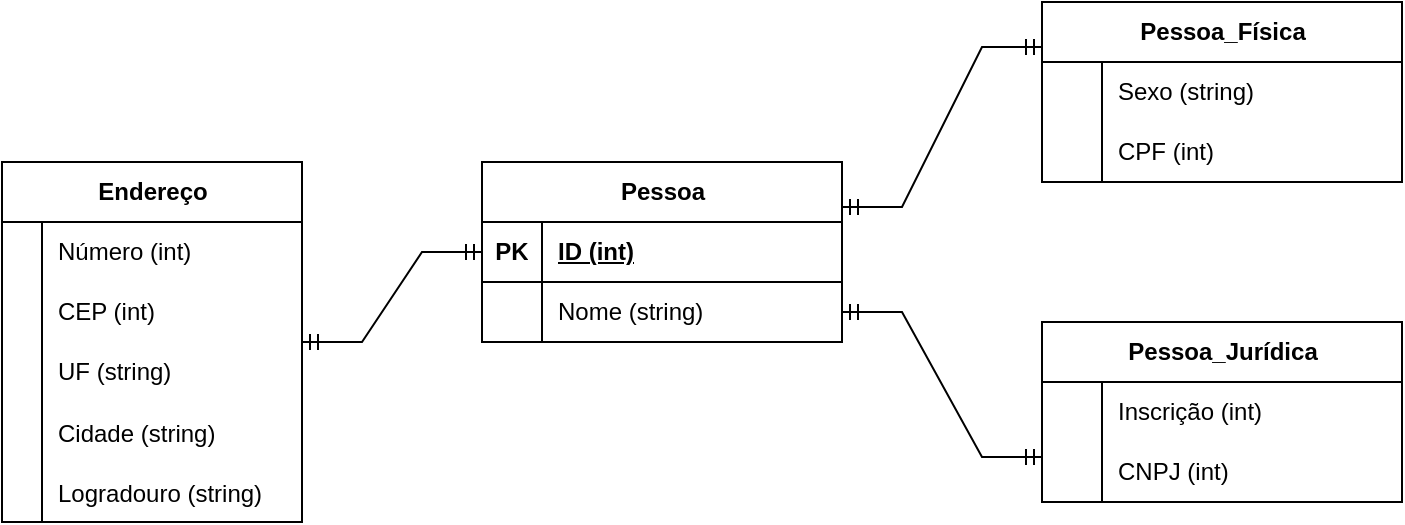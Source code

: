 <mxfile version="21.7.2" type="github">
  <diagram name="Página-1" id="6cImOYo7fVF2NgLIT1CQ">
    <mxGraphModel dx="870" dy="425" grid="1" gridSize="10" guides="1" tooltips="1" connect="1" arrows="1" fold="1" page="1" pageScale="1" pageWidth="827" pageHeight="1169" math="0" shadow="0">
      <root>
        <mxCell id="0" />
        <mxCell id="1" parent="0" />
        <mxCell id="A6xJhUAZnEzUKwPFaozG-44" value="Pessoa" style="shape=table;startSize=30;container=1;collapsible=1;childLayout=tableLayout;fixedRows=1;rowLines=0;fontStyle=1;align=center;resizeLast=1;html=1;" vertex="1" parent="1">
          <mxGeometry x="320" y="120" width="180" height="90" as="geometry" />
        </mxCell>
        <mxCell id="A6xJhUAZnEzUKwPFaozG-45" value="" style="shape=tableRow;horizontal=0;startSize=0;swimlaneHead=0;swimlaneBody=0;fillColor=none;collapsible=0;dropTarget=0;points=[[0,0.5],[1,0.5]];portConstraint=eastwest;top=0;left=0;right=0;bottom=1;" vertex="1" parent="A6xJhUAZnEzUKwPFaozG-44">
          <mxGeometry y="30" width="180" height="30" as="geometry" />
        </mxCell>
        <mxCell id="A6xJhUAZnEzUKwPFaozG-46" value="PK" style="shape=partialRectangle;connectable=0;fillColor=none;top=0;left=0;bottom=0;right=0;fontStyle=1;overflow=hidden;whiteSpace=wrap;html=1;" vertex="1" parent="A6xJhUAZnEzUKwPFaozG-45">
          <mxGeometry width="30" height="30" as="geometry">
            <mxRectangle width="30" height="30" as="alternateBounds" />
          </mxGeometry>
        </mxCell>
        <mxCell id="A6xJhUAZnEzUKwPFaozG-47" value="ID (int)" style="shape=partialRectangle;connectable=0;fillColor=none;top=0;left=0;bottom=0;right=0;align=left;spacingLeft=6;fontStyle=5;overflow=hidden;whiteSpace=wrap;html=1;" vertex="1" parent="A6xJhUAZnEzUKwPFaozG-45">
          <mxGeometry x="30" width="150" height="30" as="geometry">
            <mxRectangle width="150" height="30" as="alternateBounds" />
          </mxGeometry>
        </mxCell>
        <mxCell id="A6xJhUAZnEzUKwPFaozG-48" value="" style="shape=tableRow;horizontal=0;startSize=0;swimlaneHead=0;swimlaneBody=0;fillColor=none;collapsible=0;dropTarget=0;points=[[0,0.5],[1,0.5]];portConstraint=eastwest;top=0;left=0;right=0;bottom=0;" vertex="1" parent="A6xJhUAZnEzUKwPFaozG-44">
          <mxGeometry y="60" width="180" height="30" as="geometry" />
        </mxCell>
        <mxCell id="A6xJhUAZnEzUKwPFaozG-49" value="" style="shape=partialRectangle;connectable=0;fillColor=none;top=0;left=0;bottom=0;right=0;editable=1;overflow=hidden;whiteSpace=wrap;html=1;" vertex="1" parent="A6xJhUAZnEzUKwPFaozG-48">
          <mxGeometry width="30" height="30" as="geometry">
            <mxRectangle width="30" height="30" as="alternateBounds" />
          </mxGeometry>
        </mxCell>
        <mxCell id="A6xJhUAZnEzUKwPFaozG-50" value="Nome (string)" style="shape=partialRectangle;connectable=0;fillColor=none;top=0;left=0;bottom=0;right=0;align=left;spacingLeft=6;overflow=hidden;whiteSpace=wrap;html=1;" vertex="1" parent="A6xJhUAZnEzUKwPFaozG-48">
          <mxGeometry x="30" width="150" height="30" as="geometry">
            <mxRectangle width="150" height="30" as="alternateBounds" />
          </mxGeometry>
        </mxCell>
        <mxCell id="A6xJhUAZnEzUKwPFaozG-59" value="Endereço" style="shape=table;startSize=30;container=1;collapsible=1;childLayout=tableLayout;fixedRows=1;rowLines=0;fontStyle=1;align=center;resizeLast=1;html=1;" vertex="1" parent="1">
          <mxGeometry x="80" y="120" width="150" height="180" as="geometry" />
        </mxCell>
        <mxCell id="A6xJhUAZnEzUKwPFaozG-63" value="" style="shape=tableRow;horizontal=0;startSize=0;swimlaneHead=0;swimlaneBody=0;fillColor=none;collapsible=0;dropTarget=0;points=[[0,0.5],[1,0.5]];portConstraint=eastwest;top=0;left=0;right=0;bottom=0;" vertex="1" parent="A6xJhUAZnEzUKwPFaozG-59">
          <mxGeometry y="30" width="150" height="30" as="geometry" />
        </mxCell>
        <mxCell id="A6xJhUAZnEzUKwPFaozG-64" value="" style="shape=partialRectangle;connectable=0;fillColor=none;top=0;left=0;bottom=0;right=0;editable=1;overflow=hidden;whiteSpace=wrap;html=1;" vertex="1" parent="A6xJhUAZnEzUKwPFaozG-63">
          <mxGeometry width="20" height="30" as="geometry">
            <mxRectangle width="20" height="30" as="alternateBounds" />
          </mxGeometry>
        </mxCell>
        <mxCell id="A6xJhUAZnEzUKwPFaozG-65" value="Número (int)" style="shape=partialRectangle;connectable=0;fillColor=none;top=0;left=0;bottom=0;right=0;align=left;spacingLeft=6;overflow=hidden;whiteSpace=wrap;html=1;" vertex="1" parent="A6xJhUAZnEzUKwPFaozG-63">
          <mxGeometry x="20" width="130" height="30" as="geometry">
            <mxRectangle width="130" height="30" as="alternateBounds" />
          </mxGeometry>
        </mxCell>
        <mxCell id="A6xJhUAZnEzUKwPFaozG-66" value="" style="shape=tableRow;horizontal=0;startSize=0;swimlaneHead=0;swimlaneBody=0;fillColor=none;collapsible=0;dropTarget=0;points=[[0,0.5],[1,0.5]];portConstraint=eastwest;top=0;left=0;right=0;bottom=0;" vertex="1" parent="A6xJhUAZnEzUKwPFaozG-59">
          <mxGeometry y="60" width="150" height="30" as="geometry" />
        </mxCell>
        <mxCell id="A6xJhUAZnEzUKwPFaozG-67" value="" style="shape=partialRectangle;connectable=0;fillColor=none;top=0;left=0;bottom=0;right=0;editable=1;overflow=hidden;whiteSpace=wrap;html=1;" vertex="1" parent="A6xJhUAZnEzUKwPFaozG-66">
          <mxGeometry width="20" height="30" as="geometry">
            <mxRectangle width="20" height="30" as="alternateBounds" />
          </mxGeometry>
        </mxCell>
        <mxCell id="A6xJhUAZnEzUKwPFaozG-68" value="CEP (int)" style="shape=partialRectangle;connectable=0;fillColor=none;top=0;left=0;bottom=0;right=0;align=left;spacingLeft=6;overflow=hidden;whiteSpace=wrap;html=1;" vertex="1" parent="A6xJhUAZnEzUKwPFaozG-66">
          <mxGeometry x="20" width="130" height="30" as="geometry">
            <mxRectangle width="130" height="30" as="alternateBounds" />
          </mxGeometry>
        </mxCell>
        <mxCell id="A6xJhUAZnEzUKwPFaozG-69" value="" style="shape=tableRow;horizontal=0;startSize=0;swimlaneHead=0;swimlaneBody=0;fillColor=none;collapsible=0;dropTarget=0;points=[[0,0.5],[1,0.5]];portConstraint=eastwest;top=0;left=0;right=0;bottom=0;" vertex="1" parent="A6xJhUAZnEzUKwPFaozG-59">
          <mxGeometry y="90" width="150" height="30" as="geometry" />
        </mxCell>
        <mxCell id="A6xJhUAZnEzUKwPFaozG-70" value="" style="shape=partialRectangle;connectable=0;fillColor=none;top=0;left=0;bottom=0;right=0;editable=1;overflow=hidden;whiteSpace=wrap;html=1;" vertex="1" parent="A6xJhUAZnEzUKwPFaozG-69">
          <mxGeometry width="20" height="30" as="geometry">
            <mxRectangle width="20" height="30" as="alternateBounds" />
          </mxGeometry>
        </mxCell>
        <mxCell id="A6xJhUAZnEzUKwPFaozG-71" value="UF (string)" style="shape=partialRectangle;connectable=0;fillColor=none;top=0;left=0;bottom=0;right=0;align=left;spacingLeft=6;overflow=hidden;whiteSpace=wrap;html=1;" vertex="1" parent="A6xJhUAZnEzUKwPFaozG-69">
          <mxGeometry x="20" width="130" height="30" as="geometry">
            <mxRectangle width="130" height="30" as="alternateBounds" />
          </mxGeometry>
        </mxCell>
        <mxCell id="A6xJhUAZnEzUKwPFaozG-72" value="" style="shape=tableRow;horizontal=0;startSize=0;swimlaneHead=0;swimlaneBody=0;fillColor=none;collapsible=0;dropTarget=0;points=[[0,0.5],[1,0.5]];portConstraint=eastwest;top=0;left=0;right=0;bottom=0;" vertex="1" parent="A6xJhUAZnEzUKwPFaozG-59">
          <mxGeometry y="120" width="150" height="30" as="geometry" />
        </mxCell>
        <mxCell id="A6xJhUAZnEzUKwPFaozG-73" value="" style="shape=partialRectangle;connectable=0;fillColor=none;top=0;left=0;bottom=0;right=0;editable=1;overflow=hidden;" vertex="1" parent="A6xJhUAZnEzUKwPFaozG-72">
          <mxGeometry width="20" height="30" as="geometry">
            <mxRectangle width="20" height="30" as="alternateBounds" />
          </mxGeometry>
        </mxCell>
        <mxCell id="A6xJhUAZnEzUKwPFaozG-74" value="Cidade (string)" style="shape=partialRectangle;connectable=0;fillColor=none;top=0;left=0;bottom=0;right=0;align=left;spacingLeft=6;overflow=hidden;" vertex="1" parent="A6xJhUAZnEzUKwPFaozG-72">
          <mxGeometry x="20" width="130" height="30" as="geometry">
            <mxRectangle width="130" height="30" as="alternateBounds" />
          </mxGeometry>
        </mxCell>
        <mxCell id="A6xJhUAZnEzUKwPFaozG-75" value="" style="shape=tableRow;horizontal=0;startSize=0;swimlaneHead=0;swimlaneBody=0;fillColor=none;collapsible=0;dropTarget=0;points=[[0,0.5],[1,0.5]];portConstraint=eastwest;top=0;left=0;right=0;bottom=0;" vertex="1" parent="A6xJhUAZnEzUKwPFaozG-59">
          <mxGeometry y="150" width="150" height="30" as="geometry" />
        </mxCell>
        <mxCell id="A6xJhUAZnEzUKwPFaozG-76" value="" style="shape=partialRectangle;connectable=0;fillColor=none;top=0;left=0;bottom=0;right=0;editable=1;overflow=hidden;" vertex="1" parent="A6xJhUAZnEzUKwPFaozG-75">
          <mxGeometry width="20" height="30" as="geometry">
            <mxRectangle width="20" height="30" as="alternateBounds" />
          </mxGeometry>
        </mxCell>
        <mxCell id="A6xJhUAZnEzUKwPFaozG-77" value="Logradouro (string)" style="shape=partialRectangle;connectable=0;fillColor=none;top=0;left=0;bottom=0;right=0;align=left;spacingLeft=6;overflow=hidden;" vertex="1" parent="A6xJhUAZnEzUKwPFaozG-75">
          <mxGeometry x="20" width="130" height="30" as="geometry">
            <mxRectangle width="130" height="30" as="alternateBounds" />
          </mxGeometry>
        </mxCell>
        <mxCell id="A6xJhUAZnEzUKwPFaozG-78" value="Pessoa_Física" style="shape=table;startSize=30;container=1;collapsible=1;childLayout=tableLayout;fixedRows=1;rowLines=0;fontStyle=1;align=center;resizeLast=1;html=1;" vertex="1" parent="1">
          <mxGeometry x="600" y="40" width="180" height="90" as="geometry" />
        </mxCell>
        <mxCell id="A6xJhUAZnEzUKwPFaozG-82" value="" style="shape=tableRow;horizontal=0;startSize=0;swimlaneHead=0;swimlaneBody=0;fillColor=none;collapsible=0;dropTarget=0;points=[[0,0.5],[1,0.5]];portConstraint=eastwest;top=0;left=0;right=0;bottom=0;" vertex="1" parent="A6xJhUAZnEzUKwPFaozG-78">
          <mxGeometry y="30" width="180" height="30" as="geometry" />
        </mxCell>
        <mxCell id="A6xJhUAZnEzUKwPFaozG-83" value="" style="shape=partialRectangle;connectable=0;fillColor=none;top=0;left=0;bottom=0;right=0;editable=1;overflow=hidden;whiteSpace=wrap;html=1;" vertex="1" parent="A6xJhUAZnEzUKwPFaozG-82">
          <mxGeometry width="30" height="30" as="geometry">
            <mxRectangle width="30" height="30" as="alternateBounds" />
          </mxGeometry>
        </mxCell>
        <mxCell id="A6xJhUAZnEzUKwPFaozG-84" value="Sexo (string)" style="shape=partialRectangle;connectable=0;fillColor=none;top=0;left=0;bottom=0;right=0;align=left;spacingLeft=6;overflow=hidden;whiteSpace=wrap;html=1;" vertex="1" parent="A6xJhUAZnEzUKwPFaozG-82">
          <mxGeometry x="30" width="150" height="30" as="geometry">
            <mxRectangle width="150" height="30" as="alternateBounds" />
          </mxGeometry>
        </mxCell>
        <mxCell id="A6xJhUAZnEzUKwPFaozG-85" value="" style="shape=tableRow;horizontal=0;startSize=0;swimlaneHead=0;swimlaneBody=0;fillColor=none;collapsible=0;dropTarget=0;points=[[0,0.5],[1,0.5]];portConstraint=eastwest;top=0;left=0;right=0;bottom=0;" vertex="1" parent="A6xJhUAZnEzUKwPFaozG-78">
          <mxGeometry y="60" width="180" height="30" as="geometry" />
        </mxCell>
        <mxCell id="A6xJhUAZnEzUKwPFaozG-86" value="" style="shape=partialRectangle;connectable=0;fillColor=none;top=0;left=0;bottom=0;right=0;editable=1;overflow=hidden;whiteSpace=wrap;html=1;" vertex="1" parent="A6xJhUAZnEzUKwPFaozG-85">
          <mxGeometry width="30" height="30" as="geometry">
            <mxRectangle width="30" height="30" as="alternateBounds" />
          </mxGeometry>
        </mxCell>
        <mxCell id="A6xJhUAZnEzUKwPFaozG-87" value="CPF (int)" style="shape=partialRectangle;connectable=0;fillColor=none;top=0;left=0;bottom=0;right=0;align=left;spacingLeft=6;overflow=hidden;whiteSpace=wrap;html=1;" vertex="1" parent="A6xJhUAZnEzUKwPFaozG-85">
          <mxGeometry x="30" width="150" height="30" as="geometry">
            <mxRectangle width="150" height="30" as="alternateBounds" />
          </mxGeometry>
        </mxCell>
        <mxCell id="A6xJhUAZnEzUKwPFaozG-91" value="Pessoa_Jurídica" style="shape=table;startSize=30;container=1;collapsible=1;childLayout=tableLayout;fixedRows=1;rowLines=0;fontStyle=1;align=center;resizeLast=1;html=1;" vertex="1" parent="1">
          <mxGeometry x="600" y="200" width="180" height="90" as="geometry" />
        </mxCell>
        <mxCell id="A6xJhUAZnEzUKwPFaozG-95" value="" style="shape=tableRow;horizontal=0;startSize=0;swimlaneHead=0;swimlaneBody=0;fillColor=none;collapsible=0;dropTarget=0;points=[[0,0.5],[1,0.5]];portConstraint=eastwest;top=0;left=0;right=0;bottom=0;" vertex="1" parent="A6xJhUAZnEzUKwPFaozG-91">
          <mxGeometry y="30" width="180" height="30" as="geometry" />
        </mxCell>
        <mxCell id="A6xJhUAZnEzUKwPFaozG-96" value="" style="shape=partialRectangle;connectable=0;fillColor=none;top=0;left=0;bottom=0;right=0;editable=1;overflow=hidden;whiteSpace=wrap;html=1;" vertex="1" parent="A6xJhUAZnEzUKwPFaozG-95">
          <mxGeometry width="30" height="30" as="geometry">
            <mxRectangle width="30" height="30" as="alternateBounds" />
          </mxGeometry>
        </mxCell>
        <mxCell id="A6xJhUAZnEzUKwPFaozG-97" value="Inscrição (int)" style="shape=partialRectangle;connectable=0;fillColor=none;top=0;left=0;bottom=0;right=0;align=left;spacingLeft=6;overflow=hidden;whiteSpace=wrap;html=1;" vertex="1" parent="A6xJhUAZnEzUKwPFaozG-95">
          <mxGeometry x="30" width="150" height="30" as="geometry">
            <mxRectangle width="150" height="30" as="alternateBounds" />
          </mxGeometry>
        </mxCell>
        <mxCell id="A6xJhUAZnEzUKwPFaozG-98" value="" style="shape=tableRow;horizontal=0;startSize=0;swimlaneHead=0;swimlaneBody=0;fillColor=none;collapsible=0;dropTarget=0;points=[[0,0.5],[1,0.5]];portConstraint=eastwest;top=0;left=0;right=0;bottom=0;" vertex="1" parent="A6xJhUAZnEzUKwPFaozG-91">
          <mxGeometry y="60" width="180" height="30" as="geometry" />
        </mxCell>
        <mxCell id="A6xJhUAZnEzUKwPFaozG-99" value="" style="shape=partialRectangle;connectable=0;fillColor=none;top=0;left=0;bottom=0;right=0;editable=1;overflow=hidden;whiteSpace=wrap;html=1;" vertex="1" parent="A6xJhUAZnEzUKwPFaozG-98">
          <mxGeometry width="30" height="30" as="geometry">
            <mxRectangle width="30" height="30" as="alternateBounds" />
          </mxGeometry>
        </mxCell>
        <mxCell id="A6xJhUAZnEzUKwPFaozG-100" value="CNPJ (int)" style="shape=partialRectangle;connectable=0;fillColor=none;top=0;left=0;bottom=0;right=0;align=left;spacingLeft=6;overflow=hidden;whiteSpace=wrap;html=1;" vertex="1" parent="A6xJhUAZnEzUKwPFaozG-98">
          <mxGeometry x="30" width="150" height="30" as="geometry">
            <mxRectangle width="150" height="30" as="alternateBounds" />
          </mxGeometry>
        </mxCell>
        <mxCell id="A6xJhUAZnEzUKwPFaozG-105" value="" style="edgeStyle=entityRelationEdgeStyle;fontSize=12;html=1;endArrow=ERmandOne;startArrow=ERmandOne;rounded=0;" edge="1" parent="1" source="A6xJhUAZnEzUKwPFaozG-59" target="A6xJhUAZnEzUKwPFaozG-44">
          <mxGeometry width="100" height="100" relative="1" as="geometry">
            <mxPoint x="270" y="220" as="sourcePoint" />
            <mxPoint x="370" y="120" as="targetPoint" />
          </mxGeometry>
        </mxCell>
        <mxCell id="A6xJhUAZnEzUKwPFaozG-106" value="" style="edgeStyle=entityRelationEdgeStyle;fontSize=12;html=1;endArrow=ERmandOne;startArrow=ERmandOne;rounded=0;entryX=1;entryY=0.25;entryDx=0;entryDy=0;exitX=0;exitY=0.25;exitDx=0;exitDy=0;" edge="1" parent="1" source="A6xJhUAZnEzUKwPFaozG-78" target="A6xJhUAZnEzUKwPFaozG-44">
          <mxGeometry width="100" height="100" relative="1" as="geometry">
            <mxPoint x="200" y="430" as="sourcePoint" />
            <mxPoint x="300" y="330" as="targetPoint" />
          </mxGeometry>
        </mxCell>
        <mxCell id="A6xJhUAZnEzUKwPFaozG-107" value="" style="edgeStyle=entityRelationEdgeStyle;fontSize=12;html=1;endArrow=ERmandOne;startArrow=ERmandOne;rounded=0;entryX=0;entryY=0.75;entryDx=0;entryDy=0;exitX=1;exitY=0.5;exitDx=0;exitDy=0;" edge="1" parent="1" source="A6xJhUAZnEzUKwPFaozG-48" target="A6xJhUAZnEzUKwPFaozG-91">
          <mxGeometry width="100" height="100" relative="1" as="geometry">
            <mxPoint x="420" y="390" as="sourcePoint" />
            <mxPoint x="520" y="290" as="targetPoint" />
          </mxGeometry>
        </mxCell>
      </root>
    </mxGraphModel>
  </diagram>
</mxfile>
